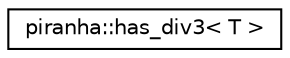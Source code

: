 digraph "Graphical Class Hierarchy"
{
  edge [fontname="Helvetica",fontsize="10",labelfontname="Helvetica",labelfontsize="10"];
  node [fontname="Helvetica",fontsize="10",shape=record];
  rankdir="LR";
  Node0 [label="piranha::has_div3\< T \>",height=0.2,width=0.4,color="black", fillcolor="white", style="filled",URL="$classpiranha_1_1has__div3.html",tooltip="Detect piranha::math::div3(). "];
}
